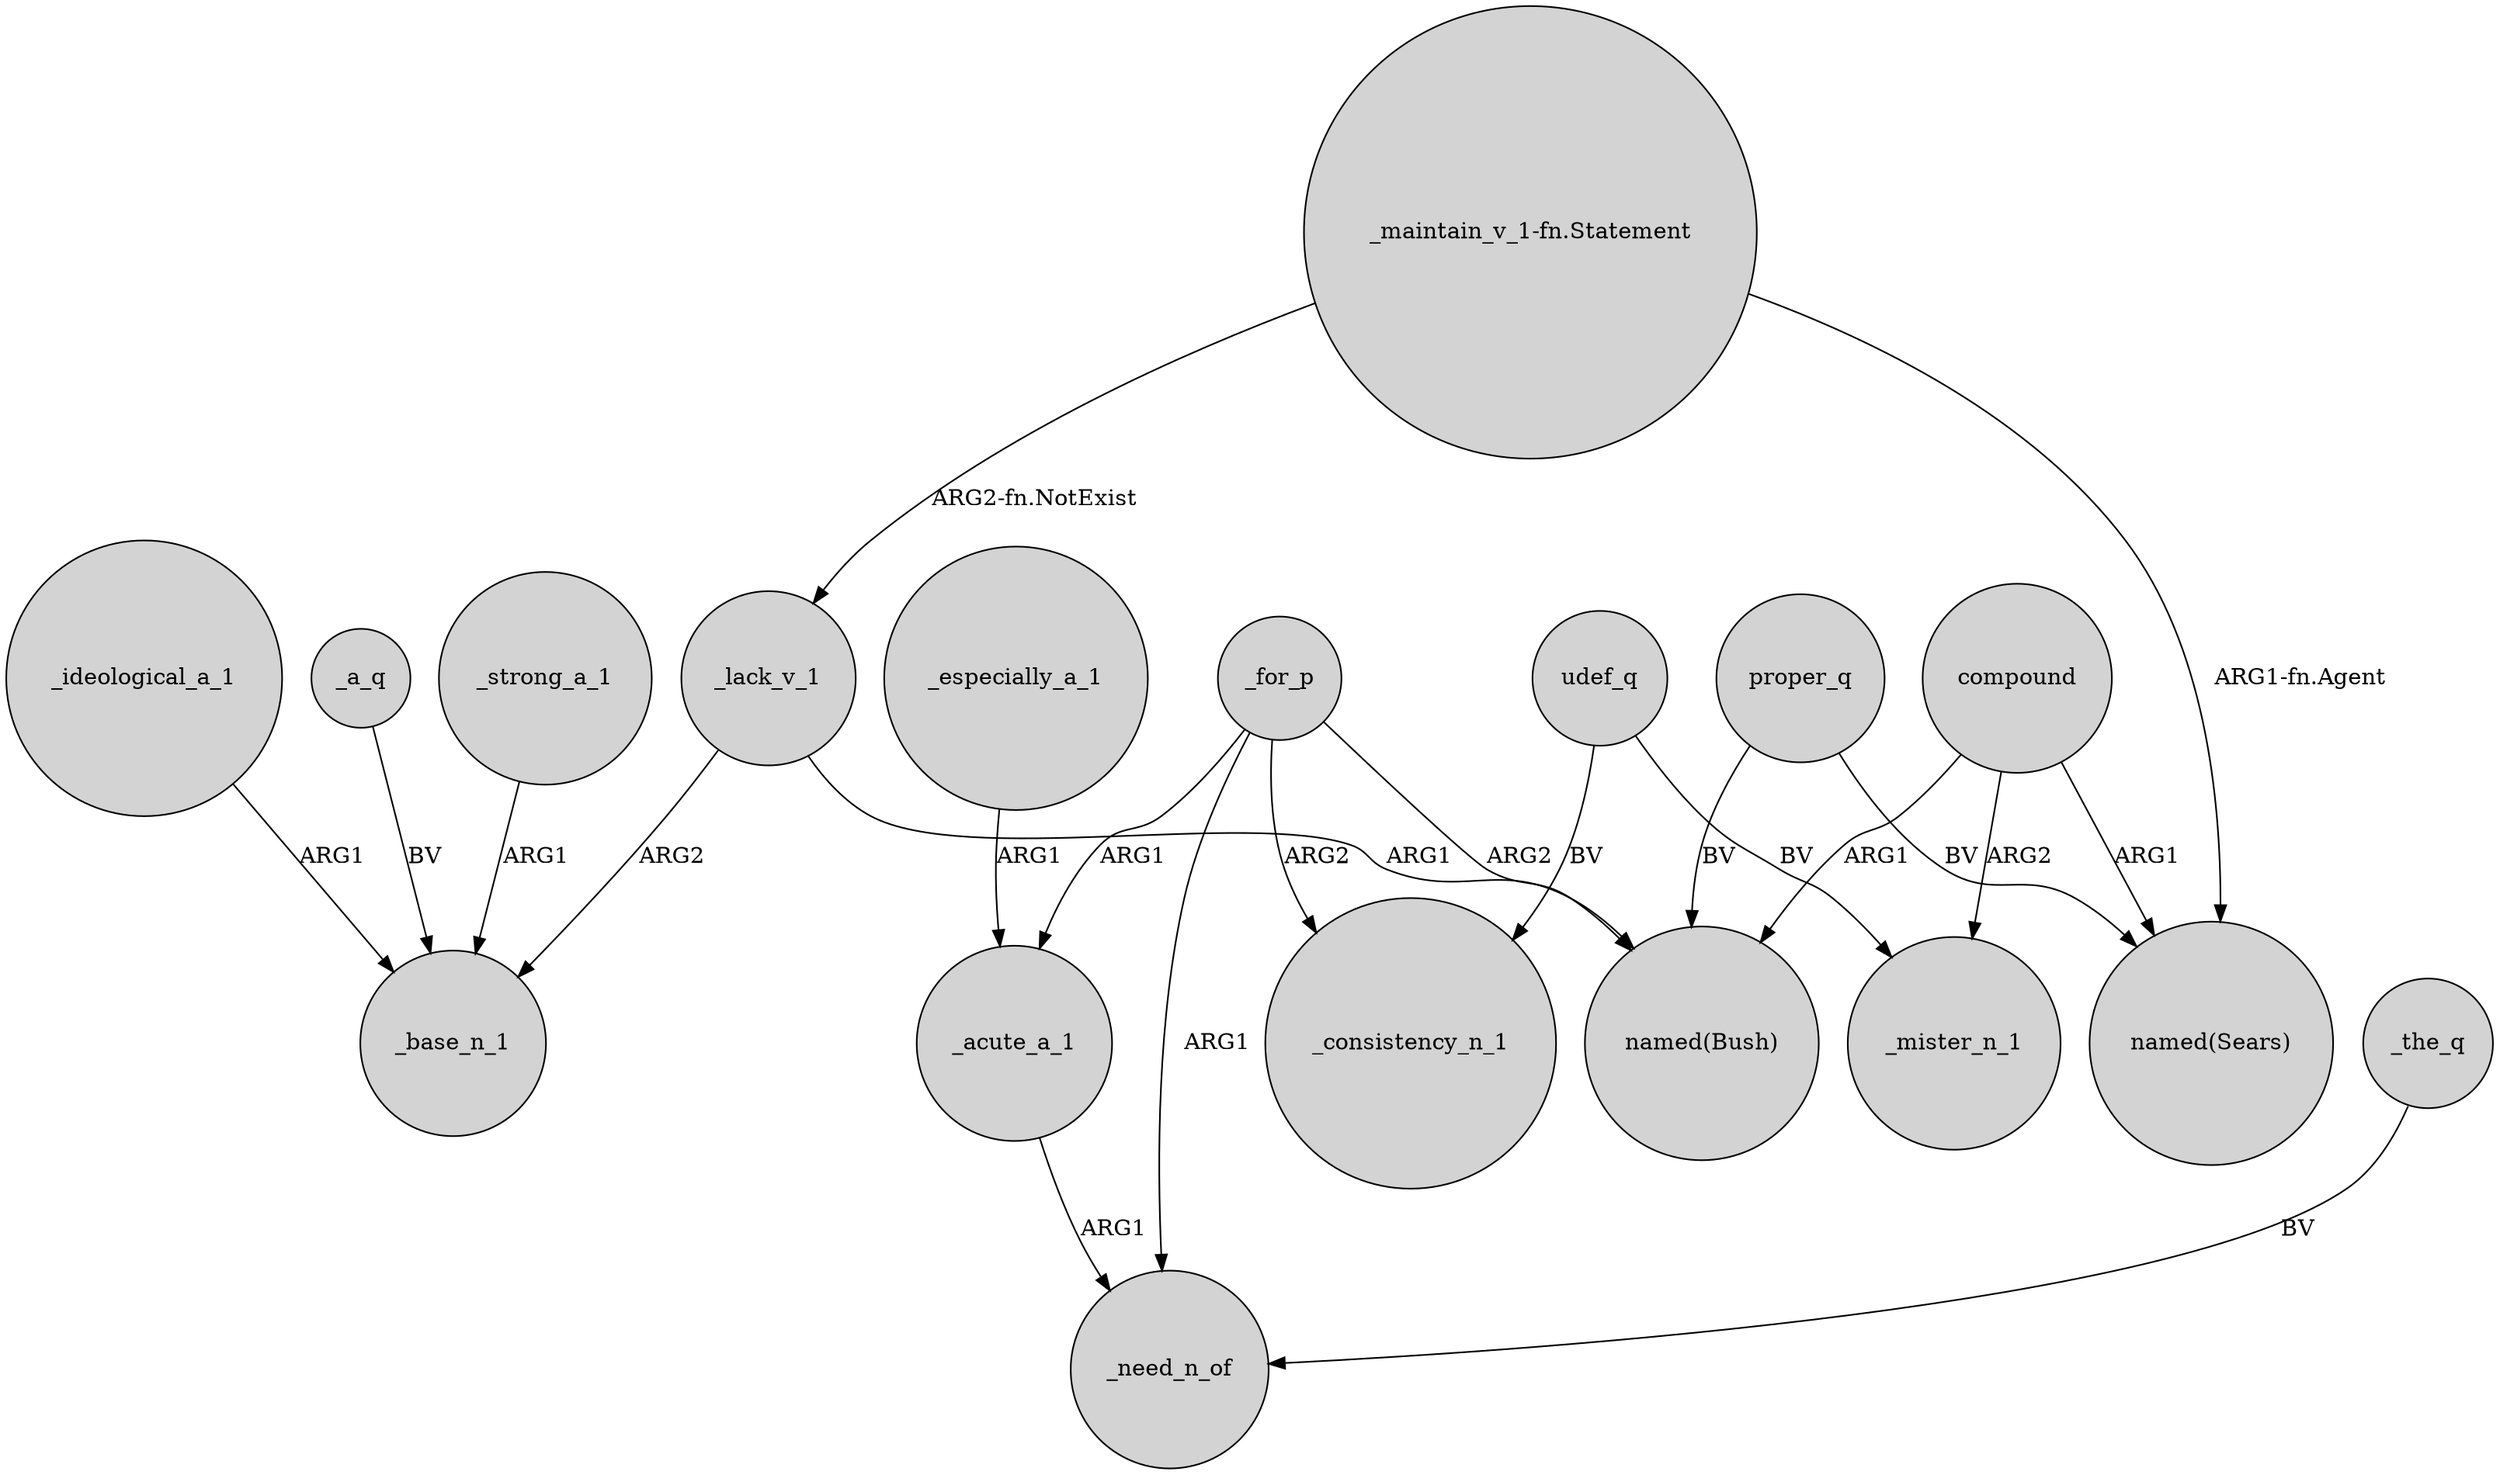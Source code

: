 digraph {
	node [shape=circle style=filled]
	_for_p -> "named(Bush)" [label=ARG2]
	_for_p -> _acute_a_1 [label=ARG1]
	"_maintain_v_1-fn.Statement" -> _lack_v_1 [label="ARG2-fn.NotExist"]
	_especially_a_1 -> _acute_a_1 [label=ARG1]
	_for_p -> _need_n_of [label=ARG1]
	compound -> _mister_n_1 [label=ARG2]
	udef_q -> _mister_n_1 [label=BV]
	udef_q -> _consistency_n_1 [label=BV]
	_acute_a_1 -> _need_n_of [label=ARG1]
	_lack_v_1 -> "named(Bush)" [label=ARG1]
	proper_q -> "named(Sears)" [label=BV]
	_a_q -> _base_n_1 [label=BV]
	_strong_a_1 -> _base_n_1 [label=ARG1]
	_the_q -> _need_n_of [label=BV]
	_for_p -> _consistency_n_1 [label=ARG2]
	proper_q -> "named(Bush)" [label=BV]
	compound -> "named(Sears)" [label=ARG1]
	_ideological_a_1 -> _base_n_1 [label=ARG1]
	_lack_v_1 -> _base_n_1 [label=ARG2]
	"_maintain_v_1-fn.Statement" -> "named(Sears)" [label="ARG1-fn.Agent"]
	compound -> "named(Bush)" [label=ARG1]
}
